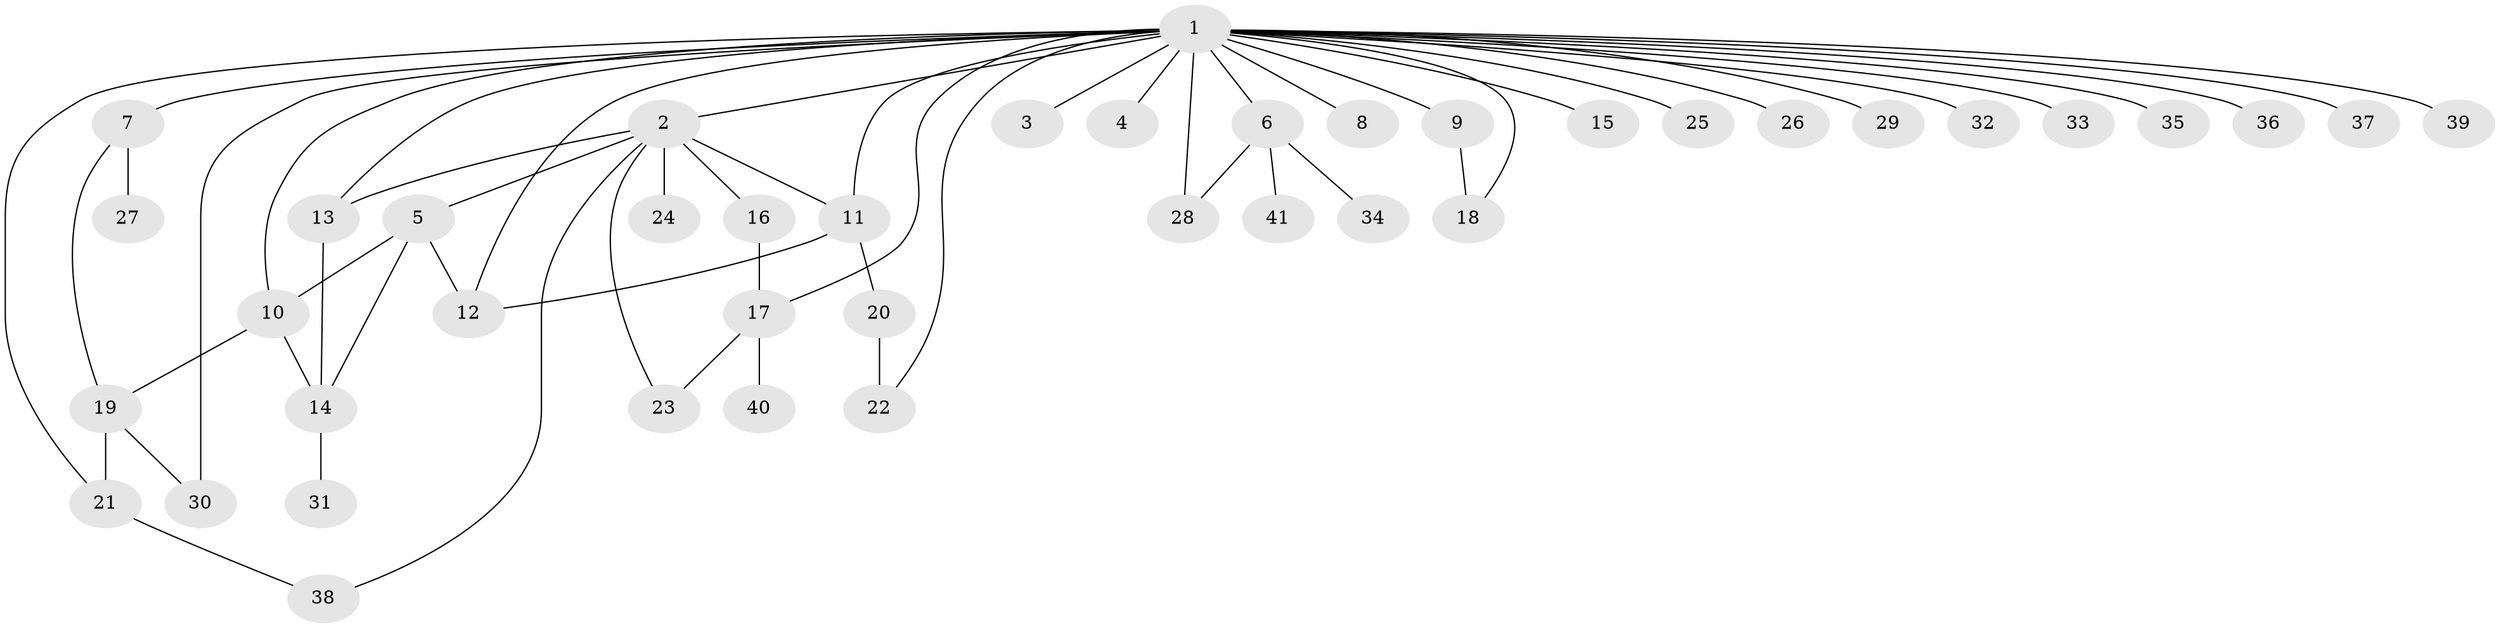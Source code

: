 // original degree distribution, {33: 0.012987012987012988, 11: 0.012987012987012988, 2: 0.19480519480519481, 1: 0.5194805194805194, 5: 0.03896103896103896, 6: 0.012987012987012988, 4: 0.025974025974025976, 8: 0.012987012987012988, 3: 0.14285714285714285, 7: 0.025974025974025976}
// Generated by graph-tools (version 1.1) at 2025/35/03/09/25 02:35:22]
// undirected, 41 vertices, 56 edges
graph export_dot {
graph [start="1"]
  node [color=gray90,style=filled];
  1;
  2;
  3;
  4;
  5;
  6;
  7;
  8;
  9;
  10;
  11;
  12;
  13;
  14;
  15;
  16;
  17;
  18;
  19;
  20;
  21;
  22;
  23;
  24;
  25;
  26;
  27;
  28;
  29;
  30;
  31;
  32;
  33;
  34;
  35;
  36;
  37;
  38;
  39;
  40;
  41;
  1 -- 2 [weight=1.0];
  1 -- 3 [weight=1.0];
  1 -- 4 [weight=1.0];
  1 -- 6 [weight=1.0];
  1 -- 7 [weight=1.0];
  1 -- 8 [weight=1.0];
  1 -- 9 [weight=1.0];
  1 -- 10 [weight=1.0];
  1 -- 11 [weight=1.0];
  1 -- 12 [weight=2.0];
  1 -- 13 [weight=1.0];
  1 -- 15 [weight=1.0];
  1 -- 17 [weight=1.0];
  1 -- 18 [weight=1.0];
  1 -- 21 [weight=1.0];
  1 -- 22 [weight=1.0];
  1 -- 25 [weight=1.0];
  1 -- 26 [weight=1.0];
  1 -- 28 [weight=2.0];
  1 -- 29 [weight=1.0];
  1 -- 30 [weight=1.0];
  1 -- 32 [weight=1.0];
  1 -- 33 [weight=1.0];
  1 -- 35 [weight=1.0];
  1 -- 36 [weight=1.0];
  1 -- 37 [weight=1.0];
  1 -- 39 [weight=1.0];
  2 -- 5 [weight=1.0];
  2 -- 11 [weight=1.0];
  2 -- 13 [weight=1.0];
  2 -- 16 [weight=1.0];
  2 -- 23 [weight=1.0];
  2 -- 24 [weight=3.0];
  2 -- 38 [weight=1.0];
  5 -- 10 [weight=1.0];
  5 -- 12 [weight=1.0];
  5 -- 14 [weight=1.0];
  6 -- 28 [weight=1.0];
  6 -- 34 [weight=1.0];
  6 -- 41 [weight=1.0];
  7 -- 19 [weight=1.0];
  7 -- 27 [weight=3.0];
  9 -- 18 [weight=2.0];
  10 -- 14 [weight=2.0];
  10 -- 19 [weight=1.0];
  11 -- 12 [weight=4.0];
  11 -- 20 [weight=1.0];
  13 -- 14 [weight=1.0];
  14 -- 31 [weight=2.0];
  16 -- 17 [weight=1.0];
  17 -- 23 [weight=2.0];
  17 -- 40 [weight=2.0];
  19 -- 21 [weight=3.0];
  19 -- 30 [weight=1.0];
  20 -- 22 [weight=2.0];
  21 -- 38 [weight=1.0];
}
